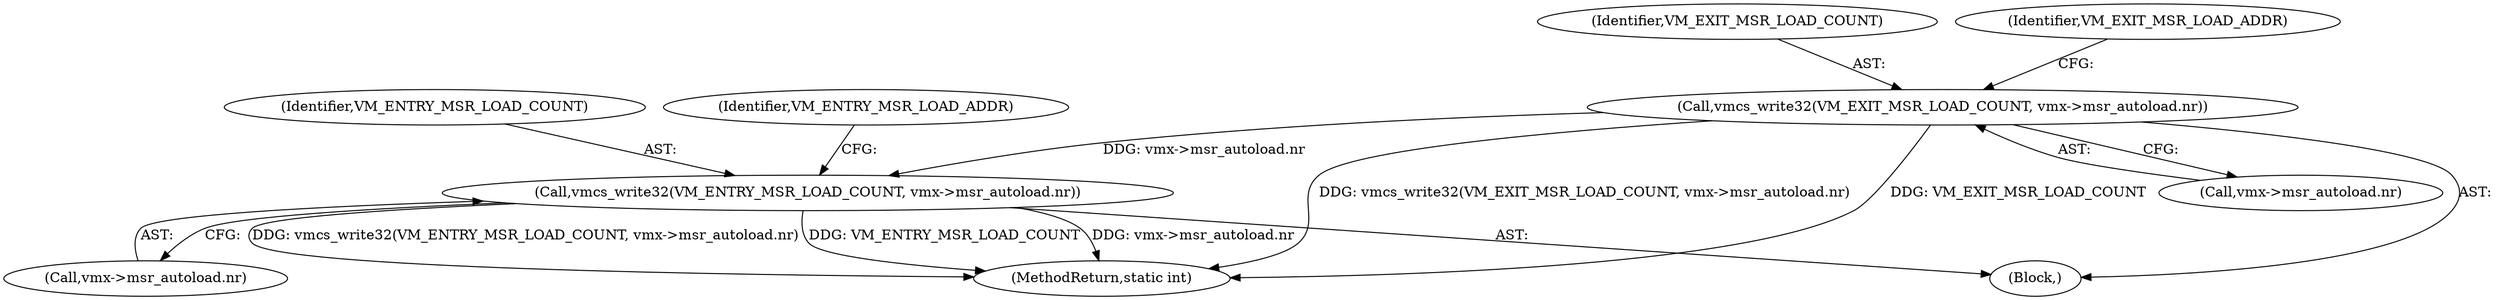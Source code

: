 digraph "0_linux_51aa68e7d57e3217192d88ce90fd5b8ef29ec94f@API" {
"1000594" [label="(Call,vmcs_write32(VM_EXIT_MSR_LOAD_COUNT, vmx->msr_autoload.nr))"];
"1000609" [label="(Call,vmcs_write32(VM_ENTRY_MSR_LOAD_COUNT, vmx->msr_autoload.nr))"];
"1000611" [label="(Call,vmx->msr_autoload.nr)"];
"1001021" [label="(MethodReturn,static int)"];
"1000594" [label="(Call,vmcs_write32(VM_EXIT_MSR_LOAD_COUNT, vmx->msr_autoload.nr))"];
"1000610" [label="(Identifier,VM_ENTRY_MSR_LOAD_COUNT)"];
"1000596" [label="(Call,vmx->msr_autoload.nr)"];
"1000595" [label="(Identifier,VM_EXIT_MSR_LOAD_COUNT)"];
"1000126" [label="(Block,)"];
"1000602" [label="(Identifier,VM_EXIT_MSR_LOAD_ADDR)"];
"1000617" [label="(Identifier,VM_ENTRY_MSR_LOAD_ADDR)"];
"1000609" [label="(Call,vmcs_write32(VM_ENTRY_MSR_LOAD_COUNT, vmx->msr_autoload.nr))"];
"1000594" -> "1000126"  [label="AST: "];
"1000594" -> "1000596"  [label="CFG: "];
"1000595" -> "1000594"  [label="AST: "];
"1000596" -> "1000594"  [label="AST: "];
"1000602" -> "1000594"  [label="CFG: "];
"1000594" -> "1001021"  [label="DDG: VM_EXIT_MSR_LOAD_COUNT"];
"1000594" -> "1001021"  [label="DDG: vmcs_write32(VM_EXIT_MSR_LOAD_COUNT, vmx->msr_autoload.nr)"];
"1000594" -> "1000609"  [label="DDG: vmx->msr_autoload.nr"];
"1000609" -> "1000126"  [label="AST: "];
"1000609" -> "1000611"  [label="CFG: "];
"1000610" -> "1000609"  [label="AST: "];
"1000611" -> "1000609"  [label="AST: "];
"1000617" -> "1000609"  [label="CFG: "];
"1000609" -> "1001021"  [label="DDG: VM_ENTRY_MSR_LOAD_COUNT"];
"1000609" -> "1001021"  [label="DDG: vmx->msr_autoload.nr"];
"1000609" -> "1001021"  [label="DDG: vmcs_write32(VM_ENTRY_MSR_LOAD_COUNT, vmx->msr_autoload.nr)"];
}
